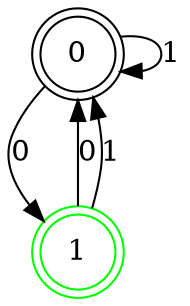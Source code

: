 digraph {
	node [color=black shape=doublecircle]
	0
	node [color=green shape=doublecircle]
	1
	0 -> 1 [label=0]
	0 -> 0 [label=1]
	1 -> 0 [label=0]
	1 -> 0 [label=1]
}
